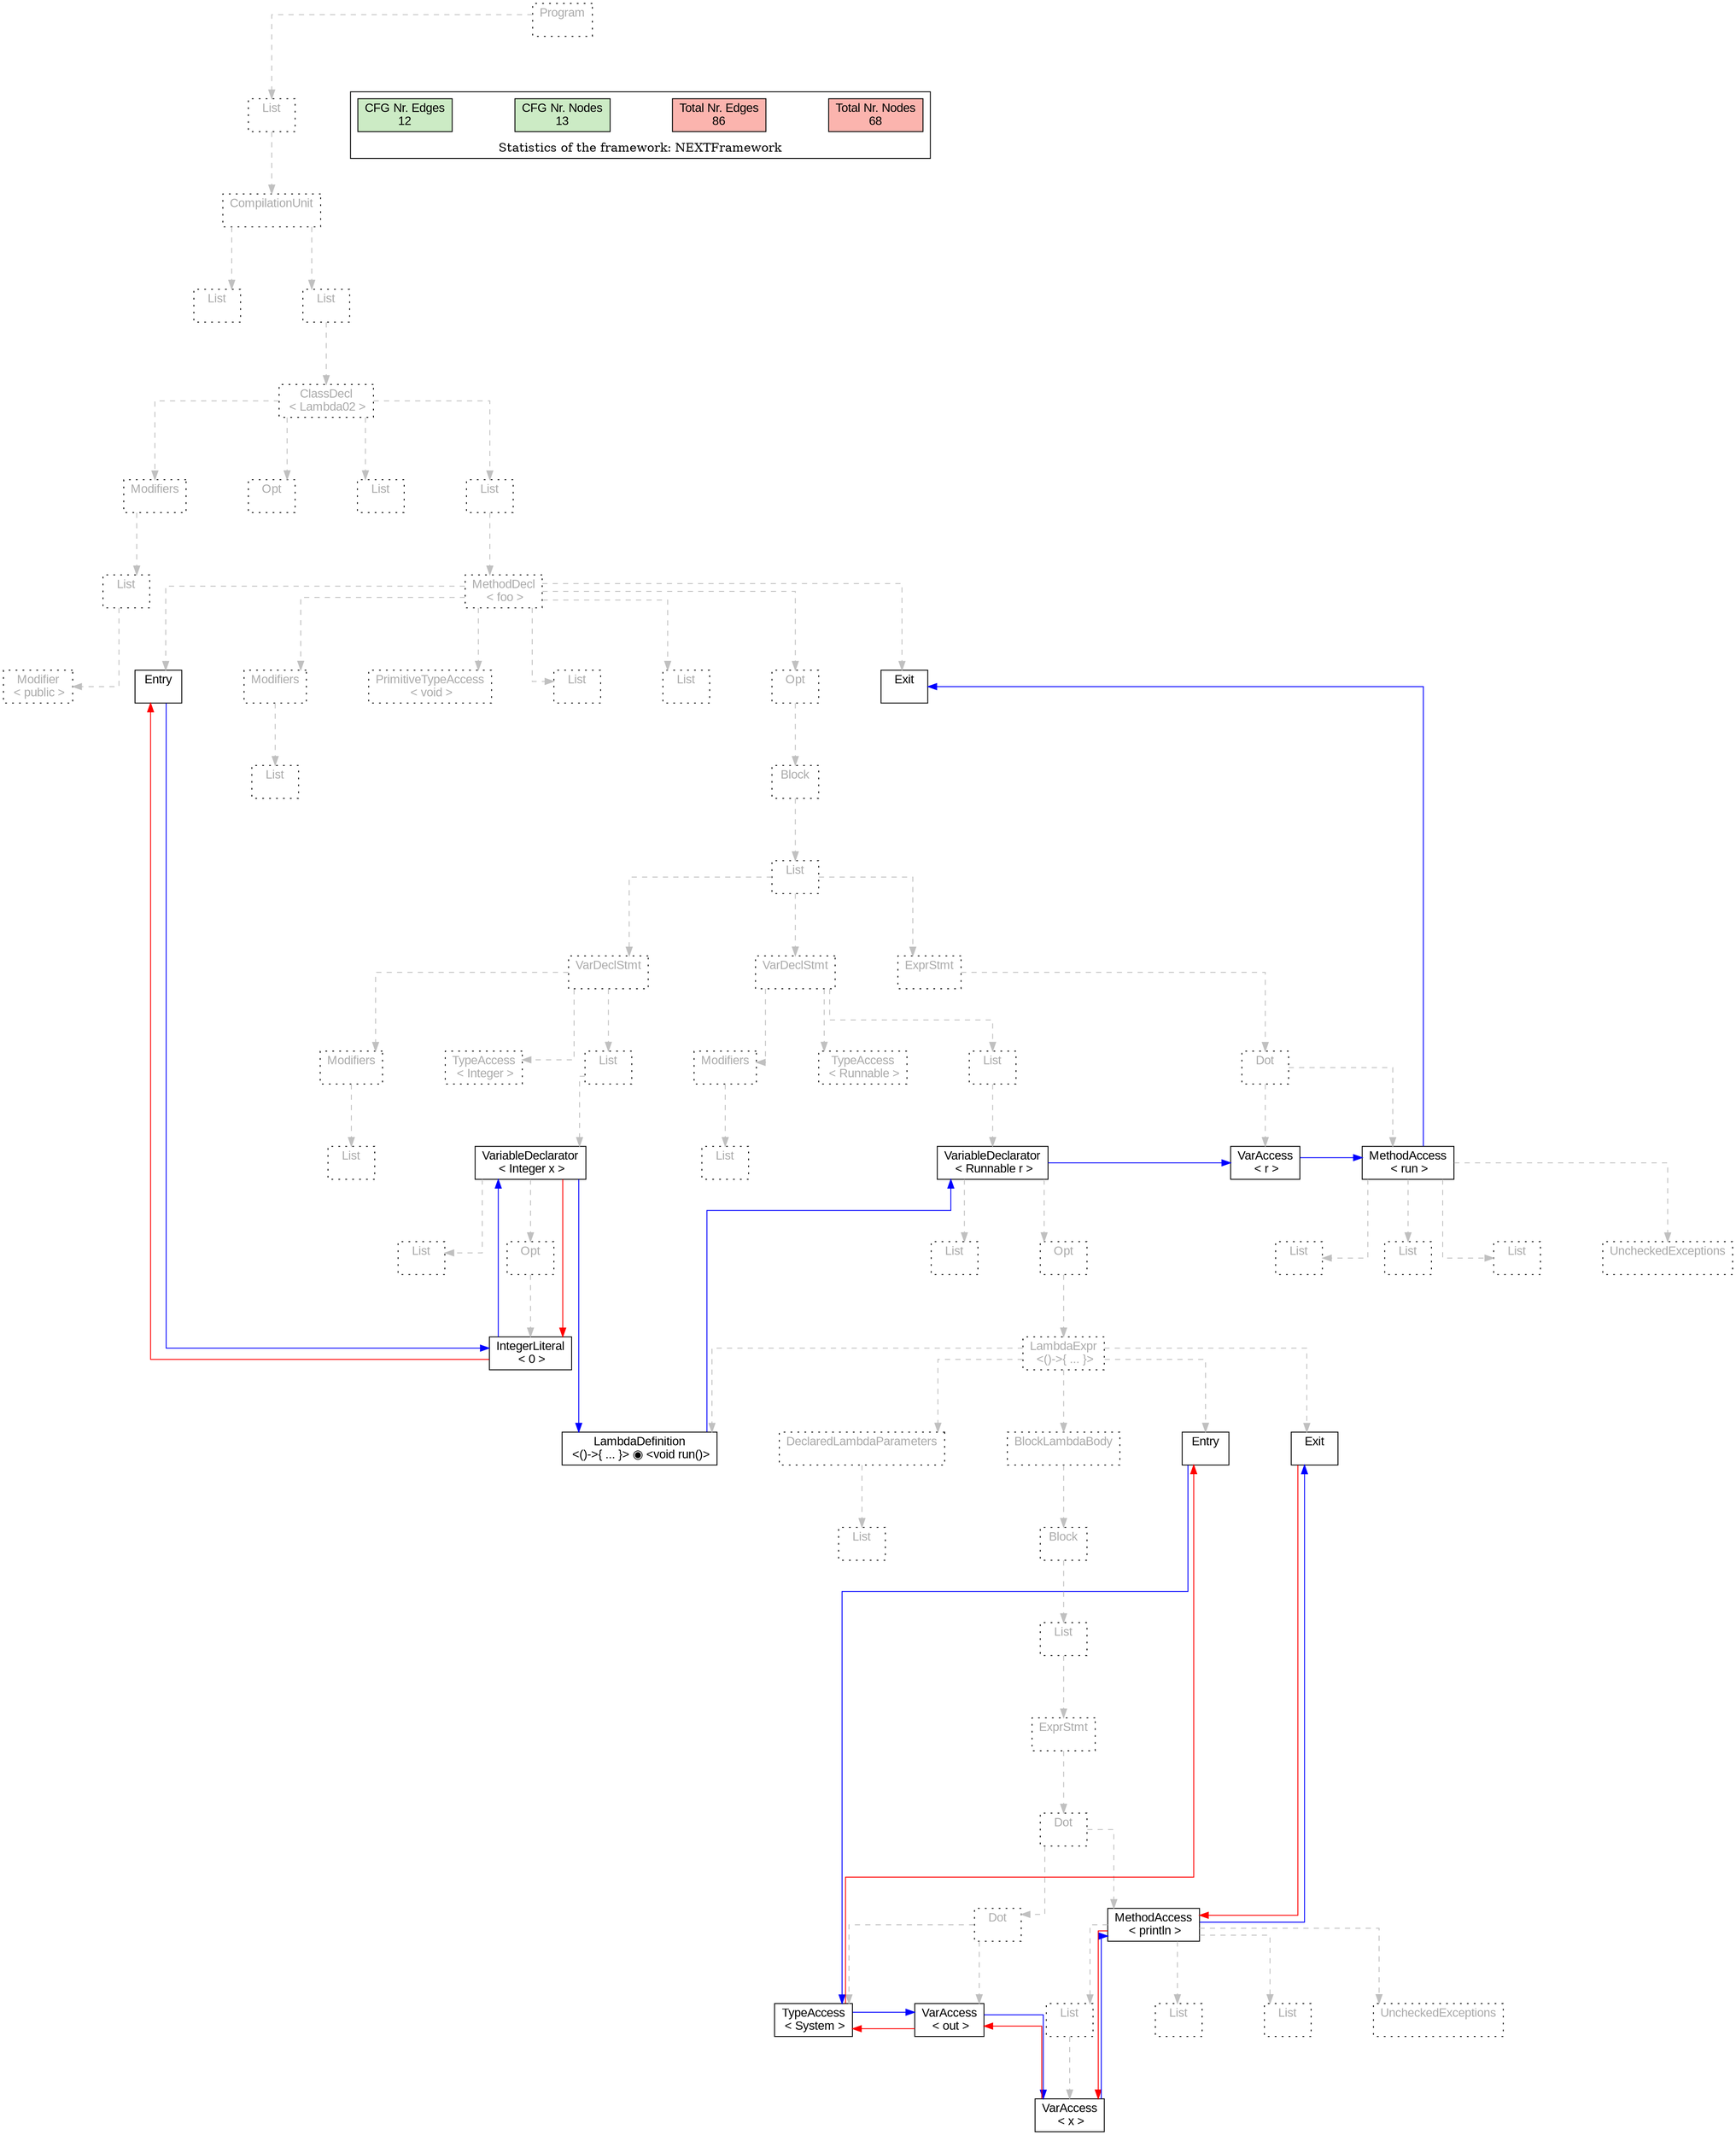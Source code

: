 digraph G {
graph [splines=ortho, nodesep="1", ranksep="1"]
node [shape=rect, fontname=Arial];
{ rank = same; "Program[0]"}
{ rank = same; "List[1]"}
{ rank = same; "CompilationUnit[2]"}
{ rank = same; "List[3]"; "List[4]"}
{ rank = same; "ClassDecl[5]"}
{ rank = same; "Modifiers[6]"; "Opt[9]"; "List[10]"; "List[11]"}
{ rank = same; "List[7]"; "MethodDecl[12]"}
{ rank = same; "Modifier[8]"; "Entry[13]"; "Modifiers[14]"; "PrimitiveTypeAccess[16]"; "List[17]"; "List[18]"; "Opt[19]"; "Exit[20]"}
{ rank = same; "List[15]"; "Block[20]"}
{ rank = same; "List[21]"}
{ rank = same; "VarDeclStmt[22]"; "VarDeclStmt[31]"; "ExprStmt[58]"}
{ rank = same; "Modifiers[23]"; "TypeAccess[25]"; "List[26]"; "Modifiers[32]"; "TypeAccess[34]"; "List[35]"; "Dot[59]"}
{ rank = same; "List[24]"; "VariableDeclarator[27]"; "List[33]"; "VariableDeclarator[36]"; "VarAccess[60]"; "MethodAccess[61]"}
{ rank = same; "List[28]"; "Opt[29]"; "List[37]"; "Opt[38]"; "List[63]"; "List[64]"; "List[65]"; "UncheckedExceptions[62]"}
{ rank = same; "IntegerLiteral[30]"; "LambdaExpr[39]"}
{ rank = same; "DeclaredLambdaParameters[42]"; "BlockLambdaBody[44]"; "Entry[41]"; "Exit[58]"; "LambdaDefinition[40]"}
{ rank = same; "List[43]"; "Block[45]"}
{ rank = same; "List[46]"}
{ rank = same; "ExprStmt[47]"}
{ rank = same; "Dot[48]"}
{ rank = same; "Dot[49]"; "MethodAccess[52]"}
{ rank = same; "TypeAccess[50]"; "VarAccess[51]"; "List[54]"; "List[56]"; "List[57]"; "UncheckedExceptions[53]"}
{ rank = same; "VarAccess[55]"}
"Program[0]" [label="Program\n ", style= dotted   fillcolor="#eeeeee" fontcolor="#aaaaaa"  ]
"List[1]" [label="List\n ", style= dotted   fillcolor="#eeeeee" fontcolor="#aaaaaa"  ]
"CompilationUnit[2]" [label="CompilationUnit\n ", style= dotted   fillcolor="#eeeeee" fontcolor="#aaaaaa"  ]
"List[3]" [label="List\n ", style= dotted   fillcolor="#eeeeee" fontcolor="#aaaaaa"  ]
"List[4]" [label="List\n ", style= dotted   fillcolor="#eeeeee" fontcolor="#aaaaaa"  ]
"ClassDecl[5]" [label="ClassDecl\n < Lambda02 >", style= dotted   fillcolor="#eeeeee" fontcolor="#aaaaaa"  ]
"Modifiers[6]" [label="Modifiers\n ", style= dotted   fillcolor="#eeeeee" fontcolor="#aaaaaa"  ]
"List[7]" [label="List\n ", style= dotted   fillcolor="#eeeeee" fontcolor="#aaaaaa"  ]
"Modifier[8]" [label="Modifier\n < public >", style= dotted   fillcolor="#eeeeee" fontcolor="#aaaaaa"  ]
"Opt[9]" [label="Opt\n ", style= dotted   fillcolor="#eeeeee" fontcolor="#aaaaaa"  ]
"List[10]" [label="List\n ", style= dotted   fillcolor="#eeeeee" fontcolor="#aaaaaa"  ]
"List[11]" [label="List\n ", style= dotted   fillcolor="#eeeeee" fontcolor="#aaaaaa"  ]
"MethodDecl[12]" [label="MethodDecl\n < foo >", style= dotted   fillcolor="#eeeeee" fontcolor="#aaaaaa"  ]
"Entry[13]" [label="Entry\n ", fillcolor=white   style=filled  ]
"Modifiers[14]" [label="Modifiers\n ", style= dotted   fillcolor="#eeeeee" fontcolor="#aaaaaa"  ]
"List[15]" [label="List\n ", style= dotted   fillcolor="#eeeeee" fontcolor="#aaaaaa"  ]
"PrimitiveTypeAccess[16]" [label="PrimitiveTypeAccess\n < void >", style= dotted   fillcolor="#eeeeee" fontcolor="#aaaaaa"  ]
"List[17]" [label="List\n ", style= dotted   fillcolor="#eeeeee" fontcolor="#aaaaaa"  ]
"List[18]" [label="List\n ", style= dotted   fillcolor="#eeeeee" fontcolor="#aaaaaa"  ]
"Opt[19]" [label="Opt\n ", style= dotted   fillcolor="#eeeeee" fontcolor="#aaaaaa"  ]
"Block[20]" [label="Block\n ", style= dotted   fillcolor="#eeeeee" fontcolor="#aaaaaa"  ]
"List[21]" [label="List\n ", style= dotted   fillcolor="#eeeeee" fontcolor="#aaaaaa"  ]
"VarDeclStmt[22]" [label="VarDeclStmt\n ", style= dotted   fillcolor="#eeeeee" fontcolor="#aaaaaa"  ]
"Modifiers[23]" [label="Modifiers\n ", style= dotted   fillcolor="#eeeeee" fontcolor="#aaaaaa"  ]
"List[24]" [label="List\n ", style= dotted   fillcolor="#eeeeee" fontcolor="#aaaaaa"  ]
"TypeAccess[25]" [label="TypeAccess\n < Integer >", style= dotted   fillcolor="#eeeeee" fontcolor="#aaaaaa"  ]
"List[26]" [label="List\n ", style= dotted   fillcolor="#eeeeee" fontcolor="#aaaaaa"  ]
"VariableDeclarator[27]" [label="VariableDeclarator\n < Integer x >", fillcolor=white   style=filled  ]
"List[28]" [label="List\n ", style= dotted   fillcolor="#eeeeee" fontcolor="#aaaaaa"  ]
"Opt[29]" [label="Opt\n ", style= dotted   fillcolor="#eeeeee" fontcolor="#aaaaaa"  ]
"IntegerLiteral[30]" [label="IntegerLiteral\n < 0 >", fillcolor=white   style=filled  ]
"VarDeclStmt[31]" [label="VarDeclStmt\n ", style= dotted   fillcolor="#eeeeee" fontcolor="#aaaaaa"  ]
"Modifiers[32]" [label="Modifiers\n ", style= dotted   fillcolor="#eeeeee" fontcolor="#aaaaaa"  ]
"List[33]" [label="List\n ", style= dotted   fillcolor="#eeeeee" fontcolor="#aaaaaa"  ]
"TypeAccess[34]" [label="TypeAccess\n < Runnable >", style= dotted   fillcolor="#eeeeee" fontcolor="#aaaaaa"  ]
"List[35]" [label="List\n ", style= dotted   fillcolor="#eeeeee" fontcolor="#aaaaaa"  ]
"VariableDeclarator[36]" [label="VariableDeclarator\n < Runnable r >", fillcolor=white   style=filled  ]
"List[37]" [label="List\n ", style= dotted   fillcolor="#eeeeee" fontcolor="#aaaaaa"  ]
"Opt[38]" [label="Opt\n ", style= dotted   fillcolor="#eeeeee" fontcolor="#aaaaaa"  ]
"LambdaExpr[39]" [label="LambdaExpr\n <()->{ ... }>", style= dotted   fillcolor="#eeeeee" fontcolor="#aaaaaa"  ]
"DeclaredLambdaParameters[42]" [label="DeclaredLambdaParameters\n ", style= dotted   fillcolor="#eeeeee" fontcolor="#aaaaaa"  ]
"List[43]" [label="List\n ", style= dotted   fillcolor="#eeeeee" fontcolor="#aaaaaa"  ]
"BlockLambdaBody[44]" [label="BlockLambdaBody\n ", style= dotted   fillcolor="#eeeeee" fontcolor="#aaaaaa"  ]
"Block[45]" [label="Block\n ", style= dotted   fillcolor="#eeeeee" fontcolor="#aaaaaa"  ]
"List[46]" [label="List\n ", style= dotted   fillcolor="#eeeeee" fontcolor="#aaaaaa"  ]
"ExprStmt[47]" [label="ExprStmt\n ", style= dotted   fillcolor="#eeeeee" fontcolor="#aaaaaa"  ]
"Dot[48]" [label="Dot\n ", style= dotted   fillcolor="#eeeeee" fontcolor="#aaaaaa"  ]
"Dot[49]" [label="Dot\n ", style= dotted   fillcolor="#eeeeee" fontcolor="#aaaaaa"  ]
"TypeAccess[50]" [label="TypeAccess\n < System >", fillcolor=white   style=filled  ]
"VarAccess[51]" [label="VarAccess\n < out >", fillcolor=white   style=filled  ]
"MethodAccess[52]" [label="MethodAccess\n < println >", fillcolor=white   style=filled  ]
"List[54]" [label="List\n ", style= dotted   fillcolor="#eeeeee" fontcolor="#aaaaaa"  ]
"VarAccess[55]" [label="VarAccess\n < x >", fillcolor=white   style=filled  ]
"List[56]" [label="List\n ", style= dotted   fillcolor="#eeeeee" fontcolor="#aaaaaa"  ]
"List[57]" [label="List\n ", style= dotted   fillcolor="#eeeeee" fontcolor="#aaaaaa"  ]
"UncheckedExceptions[53]" [label="UncheckedExceptions\n ", style= dotted   fillcolor="#eeeeee" fontcolor="#aaaaaa"  ]
"Entry[41]" [label="Entry\n ", fillcolor=white   style=filled  ]
"Exit[58]" [label="Exit\n ", fillcolor=white   style=filled  ]
"LambdaDefinition[40]" [label="LambdaDefinition\n <()->{ ... }> ◉ <void run()>", fillcolor=white   style=filled  ]
"ExprStmt[58]" [label="ExprStmt\n ", style= dotted   fillcolor="#eeeeee" fontcolor="#aaaaaa"  ]
"Dot[59]" [label="Dot\n ", style= dotted   fillcolor="#eeeeee" fontcolor="#aaaaaa"  ]
"VarAccess[60]" [label="VarAccess\n < r >", fillcolor=white   style=filled  ]
"MethodAccess[61]" [label="MethodAccess\n < run >", fillcolor=white   style=filled  ]
"List[63]" [label="List\n ", style= dotted   fillcolor="#eeeeee" fontcolor="#aaaaaa"  ]
"List[64]" [label="List\n ", style= dotted   fillcolor="#eeeeee" fontcolor="#aaaaaa"  ]
"List[65]" [label="List\n ", style= dotted   fillcolor="#eeeeee" fontcolor="#aaaaaa"  ]
"UncheckedExceptions[62]" [label="UncheckedExceptions\n ", style= dotted   fillcolor="#eeeeee" fontcolor="#aaaaaa"  ]
"Exit[20]" [label="Exit\n ", fillcolor=white   style=filled  ]
"CompilationUnit[2]" -> "List[3]" [style=dashed, color=gray]
"List[7]" -> "Modifier[8]" [style=dashed, color=gray]
"Modifiers[6]" -> "List[7]" [style=dashed, color=gray]
"ClassDecl[5]" -> "Modifiers[6]" [style=dashed, color=gray]
"ClassDecl[5]" -> "Opt[9]" [style=dashed, color=gray]
"ClassDecl[5]" -> "List[10]" [style=dashed, color=gray]
"MethodDecl[12]" -> "Entry[13]" [style=dashed, color=gray]
"Modifiers[14]" -> "List[15]" [style=dashed, color=gray]
"MethodDecl[12]" -> "Modifiers[14]" [style=dashed, color=gray]
"MethodDecl[12]" -> "PrimitiveTypeAccess[16]" [style=dashed, color=gray]
"MethodDecl[12]" -> "List[17]" [style=dashed, color=gray]
"MethodDecl[12]" -> "List[18]" [style=dashed, color=gray]
"Modifiers[23]" -> "List[24]" [style=dashed, color=gray]
"VarDeclStmt[22]" -> "Modifiers[23]" [style=dashed, color=gray]
"VarDeclStmt[22]" -> "TypeAccess[25]" [style=dashed, color=gray]
"VariableDeclarator[27]" -> "List[28]" [style=dashed, color=gray]
"Opt[29]" -> "IntegerLiteral[30]" [style=dashed, color=gray]
"VariableDeclarator[27]" -> "Opt[29]" [style=dashed, color=gray]
"List[26]" -> "VariableDeclarator[27]" [style=dashed, color=gray]
"VarDeclStmt[22]" -> "List[26]" [style=dashed, color=gray]
"List[21]" -> "VarDeclStmt[22]" [style=dashed, color=gray]
"Modifiers[32]" -> "List[33]" [style=dashed, color=gray]
"VarDeclStmt[31]" -> "Modifiers[32]" [style=dashed, color=gray]
"VarDeclStmt[31]" -> "TypeAccess[34]" [style=dashed, color=gray]
"VariableDeclarator[36]" -> "List[37]" [style=dashed, color=gray]
"DeclaredLambdaParameters[42]" -> "List[43]" [style=dashed, color=gray]
"LambdaExpr[39]" -> "DeclaredLambdaParameters[42]" [style=dashed, color=gray]
"Dot[49]" -> "TypeAccess[50]" [style=dashed, color=gray]
"Dot[49]" -> "VarAccess[51]" [style=dashed, color=gray]
"Dot[48]" -> "Dot[49]" [style=dashed, color=gray]
"List[54]" -> "VarAccess[55]" [style=dashed, color=gray]
"MethodAccess[52]" -> "List[54]" [style=dashed, color=gray]
"MethodAccess[52]" -> "List[56]" [style=dashed, color=gray]
"MethodAccess[52]" -> "List[57]" [style=dashed, color=gray]
"MethodAccess[52]" -> "UncheckedExceptions[53]" [style=dashed, color=gray]
"Dot[48]" -> "MethodAccess[52]" [style=dashed, color=gray]
"ExprStmt[47]" -> "Dot[48]" [style=dashed, color=gray]
"List[46]" -> "ExprStmt[47]" [style=dashed, color=gray]
"Block[45]" -> "List[46]" [style=dashed, color=gray]
"BlockLambdaBody[44]" -> "Block[45]" [style=dashed, color=gray]
"LambdaExpr[39]" -> "BlockLambdaBody[44]" [style=dashed, color=gray]
"LambdaExpr[39]" -> "Entry[41]" [style=dashed, color=gray]
"LambdaExpr[39]" -> "Exit[58]" [style=dashed, color=gray]
"LambdaExpr[39]" -> "LambdaDefinition[40]" [style=dashed, color=gray]
"Opt[38]" -> "LambdaExpr[39]" [style=dashed, color=gray]
"VariableDeclarator[36]" -> "Opt[38]" [style=dashed, color=gray]
"List[35]" -> "VariableDeclarator[36]" [style=dashed, color=gray]
"VarDeclStmt[31]" -> "List[35]" [style=dashed, color=gray]
"List[21]" -> "VarDeclStmt[31]" [style=dashed, color=gray]
"Dot[59]" -> "VarAccess[60]" [style=dashed, color=gray]
"MethodAccess[61]" -> "List[63]" [style=dashed, color=gray]
"MethodAccess[61]" -> "List[64]" [style=dashed, color=gray]
"MethodAccess[61]" -> "List[65]" [style=dashed, color=gray]
"MethodAccess[61]" -> "UncheckedExceptions[62]" [style=dashed, color=gray]
"Dot[59]" -> "MethodAccess[61]" [style=dashed, color=gray]
"ExprStmt[58]" -> "Dot[59]" [style=dashed, color=gray]
"List[21]" -> "ExprStmt[58]" [style=dashed, color=gray]
"Block[20]" -> "List[21]" [style=dashed, color=gray]
"Opt[19]" -> "Block[20]" [style=dashed, color=gray]
"MethodDecl[12]" -> "Opt[19]" [style=dashed, color=gray]
"MethodDecl[12]" -> "Exit[20]" [style=dashed, color=gray]
"List[11]" -> "MethodDecl[12]" [style=dashed, color=gray]
"ClassDecl[5]" -> "List[11]" [style=dashed, color=gray]
"List[4]" -> "ClassDecl[5]" [style=dashed, color=gray]
"CompilationUnit[2]" -> "List[4]" [style=dashed, color=gray]
"List[1]" -> "CompilationUnit[2]" [style=dashed, color=gray]
"Program[0]" -> "List[1]" [style=dashed, color=gray]
"MethodAccess[61]" -> "Exit[20]" [color=blue, constraint=false, xlabel=" "] 
"VarAccess[60]" -> "MethodAccess[61]" [color=blue, constraint=false, xlabel=" "] 
"VariableDeclarator[36]" -> "VarAccess[60]" [color=blue, constraint=false, xlabel=" "] 
"LambdaDefinition[40]" -> "VariableDeclarator[36]" [color=blue, constraint=false, xlabel=" "] 
"VariableDeclarator[27]" -> "LambdaDefinition[40]" [color=blue, constraint=false, xlabel=" "] 
"VariableDeclarator[27]" -> "IntegerLiteral[30]" [color=red, constraint=false]
"IntegerLiteral[30]" -> "VariableDeclarator[27]" [color=blue, constraint=false, xlabel=" "] 
"IntegerLiteral[30]" -> "Entry[13]" [color=red, constraint=false]
"Entry[13]" -> "IntegerLiteral[30]" [color=blue, constraint=false, xlabel=" "] 
"Exit[58]" -> "MethodAccess[52]" [color=red, constraint=false]
"MethodAccess[52]" -> "Exit[58]" [color=blue, constraint=false, xlabel=" "] 
"MethodAccess[52]" -> "VarAccess[55]" [color=red, constraint=false]
"VarAccess[55]" -> "MethodAccess[52]" [color=blue, constraint=false, xlabel=" "] 
"VarAccess[55]" -> "VarAccess[51]" [color=red, constraint=false]
"VarAccess[51]" -> "VarAccess[55]" [color=blue, constraint=false, xlabel=" "] 
"VarAccess[51]" -> "TypeAccess[50]" [color=red, constraint=false]
"TypeAccess[50]" -> "VarAccess[51]" [color=blue, constraint=false, xlabel=" "] 
"TypeAccess[50]" -> "Entry[41]" [color=red, constraint=false]
"Entry[41]" -> "TypeAccess[50]" [color=blue, constraint=false, xlabel=" "] 
"List[3]" -> "List[4]" [style=invis]
"Modifiers[6]" -> "Opt[9]" -> "List[10]" -> "List[11]" [style=invis]
"Entry[13]" -> "Modifiers[14]" -> "PrimitiveTypeAccess[16]" -> "List[17]" -> "List[18]" -> "Opt[19]" -> "Exit[20]" [style=invis]
"VarDeclStmt[22]" -> "VarDeclStmt[31]" -> "ExprStmt[58]" [style=invis]
"Modifiers[23]" -> "TypeAccess[25]" -> "List[26]" [style=invis]
"List[28]" -> "Opt[29]" [style=invis]
"Modifiers[32]" -> "TypeAccess[34]" -> "List[35]" [style=invis]
"List[37]" -> "Opt[38]" [style=invis]
"DeclaredLambdaParameters[42]" -> "BlockLambdaBody[44]" [style=invis]
"Dot[49]" -> "MethodAccess[52]" [style=invis]
"TypeAccess[50]" -> "VarAccess[51]" [style=invis]
"VarAccess[60]" -> "MethodAccess[61]" [style=invis]

subgraph cluster_legend {
{node [style=filled, fillcolor=1, colorscheme="pastel13"]
Nodes [label="Total Nr. Nodes
68", fillcolor=1]
Edges [label="Total Nr. Edges
86", fillcolor=1]
NodesCFG [label="CFG Nr. Nodes
13", fillcolor=3]
EdgesCFG [label="CFG Nr. Edges
12", fillcolor=3]
Nodes-> "Program[0]" -> NodesCFG  [style="invis"]
Edges -> "Program[0]" ->EdgesCFG [style="invis"]}
label = "Statistics of the framework: NEXTFramework"
style="solid"
ranksep=0.05
nodesep=0.01
labelloc = b
len=2
}}